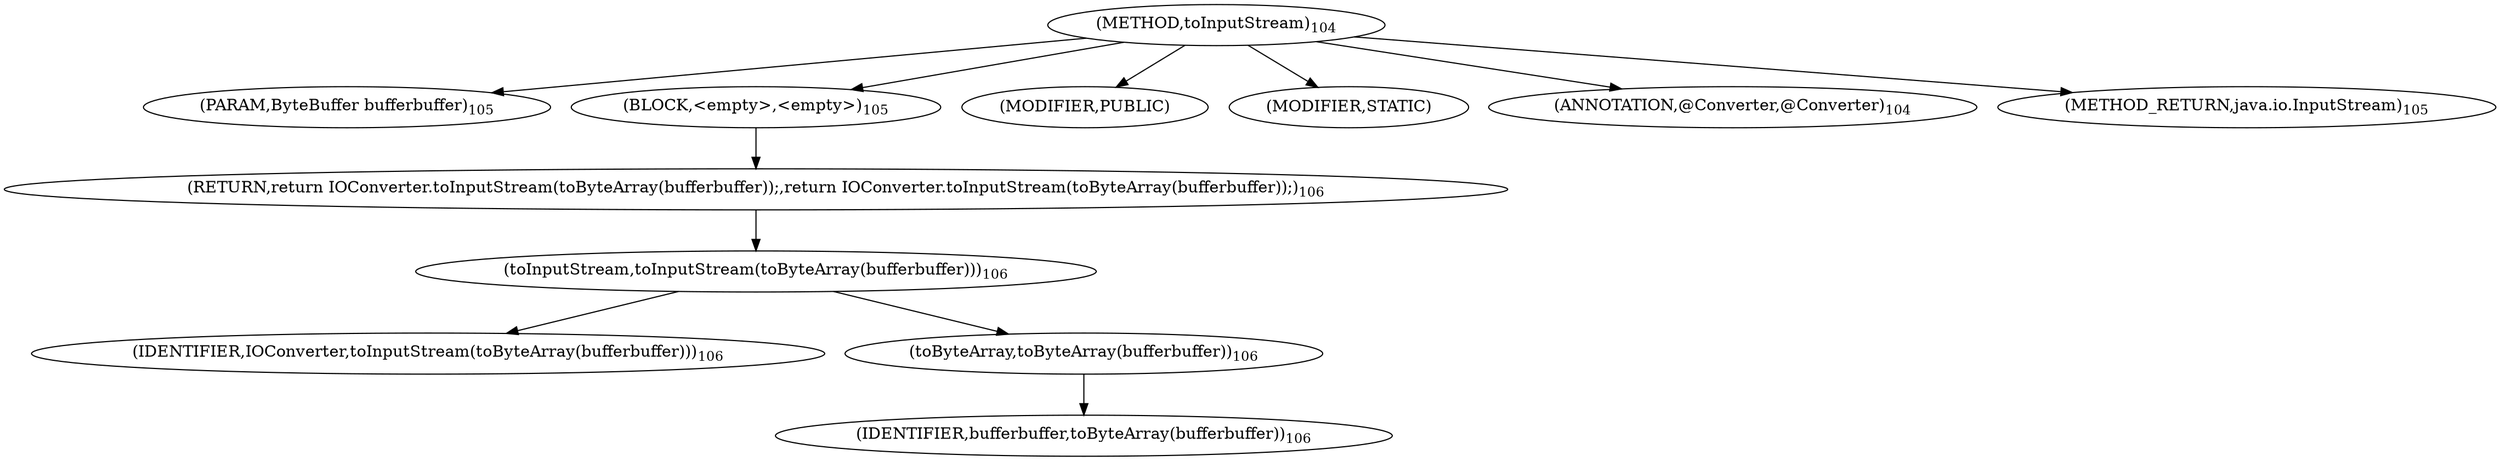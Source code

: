 digraph "toInputStream" {  
"205" [label = <(METHOD,toInputStream)<SUB>104</SUB>> ]
"206" [label = <(PARAM,ByteBuffer bufferbuffer)<SUB>105</SUB>> ]
"207" [label = <(BLOCK,&lt;empty&gt;,&lt;empty&gt;)<SUB>105</SUB>> ]
"208" [label = <(RETURN,return IOConverter.toInputStream(toByteArray(bufferbuffer));,return IOConverter.toInputStream(toByteArray(bufferbuffer));)<SUB>106</SUB>> ]
"209" [label = <(toInputStream,toInputStream(toByteArray(bufferbuffer)))<SUB>106</SUB>> ]
"210" [label = <(IDENTIFIER,IOConverter,toInputStream(toByteArray(bufferbuffer)))<SUB>106</SUB>> ]
"211" [label = <(toByteArray,toByteArray(bufferbuffer))<SUB>106</SUB>> ]
"212" [label = <(IDENTIFIER,bufferbuffer,toByteArray(bufferbuffer))<SUB>106</SUB>> ]
"213" [label = <(MODIFIER,PUBLIC)> ]
"214" [label = <(MODIFIER,STATIC)> ]
"215" [label = <(ANNOTATION,@Converter,@Converter)<SUB>104</SUB>> ]
"216" [label = <(METHOD_RETURN,java.io.InputStream)<SUB>105</SUB>> ]
  "205" -> "206" 
  "205" -> "207" 
  "205" -> "213" 
  "205" -> "214" 
  "205" -> "215" 
  "205" -> "216" 
  "207" -> "208" 
  "208" -> "209" 
  "209" -> "210" 
  "209" -> "211" 
  "211" -> "212" 
}
